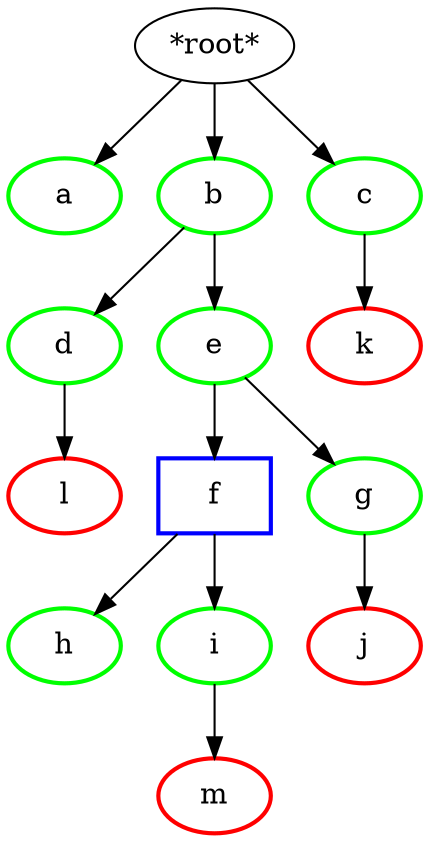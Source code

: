 digraph {

a->b2
a->b
a->c
c->k
b->d
b->e
e->f
e->g
f->h
f->i
g->j
d->l
i->m

f [shape="box", color="blue", penwidth=2.0]
b2 [label="a", color="green", penwidth=2.0]
h [color="green", penwidth=2.0]
i [color="green", penwidth=2.0]
g [color="green", penwidth=2.0]
d [color="green", penwidth=2.0]
e [color="green", penwidth=2.0]
b [color="green", penwidth=2.0]
a [label="*root*"]
c [color="green", penwidth=2.0]
j [color="red", penwidth=2.0]
k [color="red", penwidth=2.0]
l [color="red", penwidth=2.0]
m [color="red", penwidth=2.0]

}
